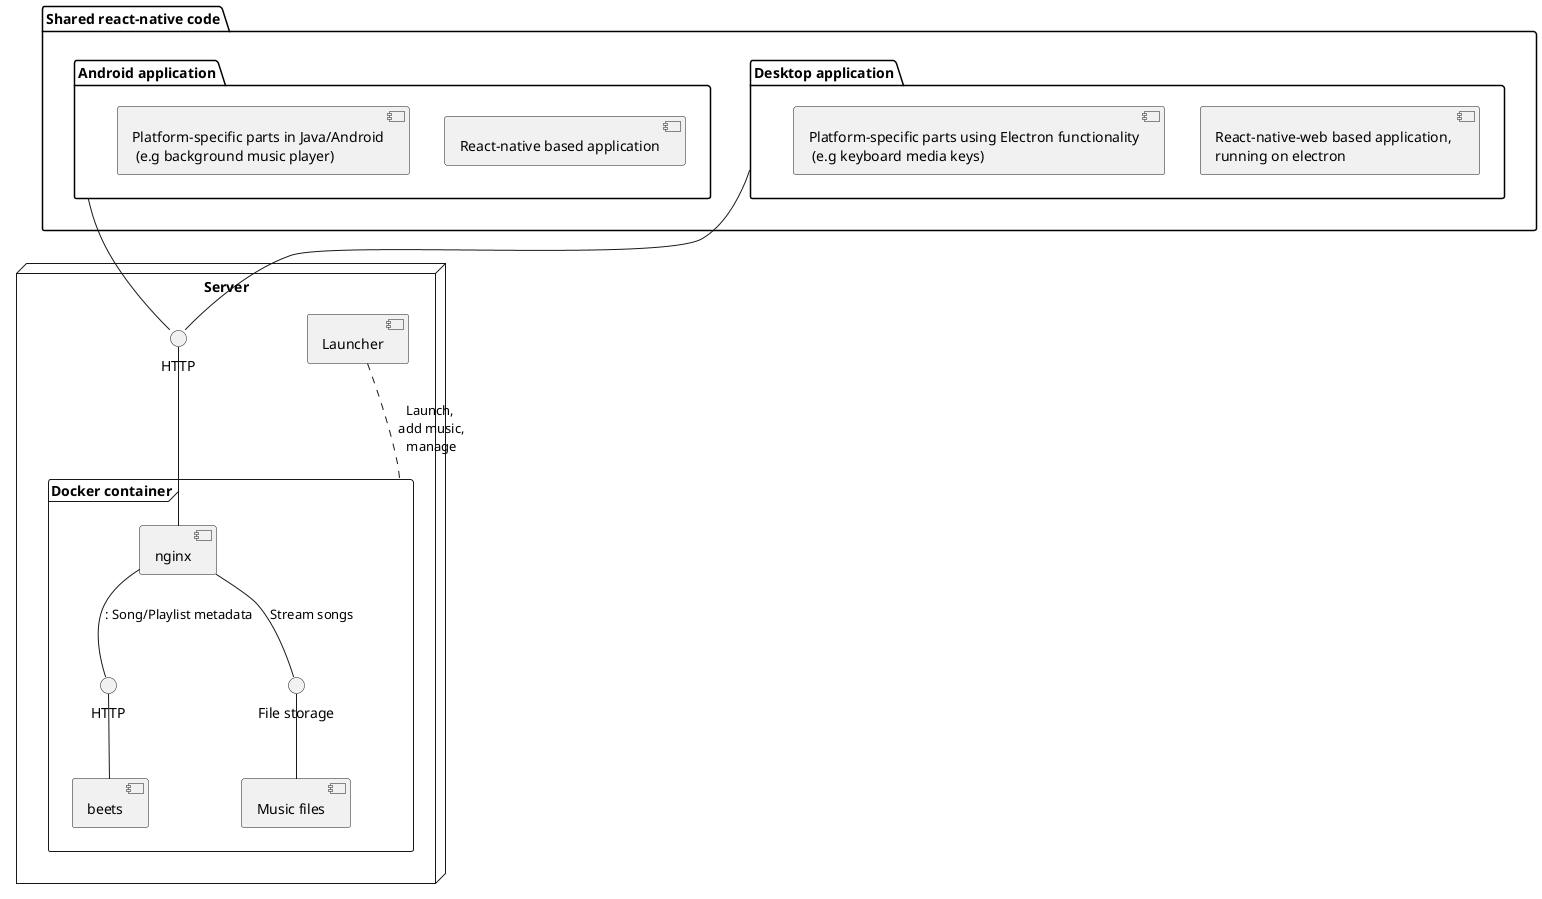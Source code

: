 @startuml

package "Shared react-native code" {

package "Android application" as android {
    [React-native based application]
    [Platform-specific parts in Java/Android\n (e.g background music player)]
}

package "Desktop application" as desktop {
    [React-native-web based application, \nrunning on electron]
    [Platform-specific parts using Electron functionality\n (e.g keyboard media keys)]
}

}

node "Server" {
    [Launcher] as cli
    interface "HTTP" as exposedHttp

    frame "Docker container" as docker {
        [nginx]
        interface "HTTP" as unexposedHttp
        [beets]
        interface "File storage" as storage
        [Music files] as music
    }
}

cli .. docker: Launch,\n add music,\n manage

desktop--exposedHttp
android--exposedHttp

exposedHttp--nginx
nginx--unexposedHttp: : Song/Playlist metadata
unexposedHttp--beets

nginx--storage: Stream songs
storage--music


@enduml